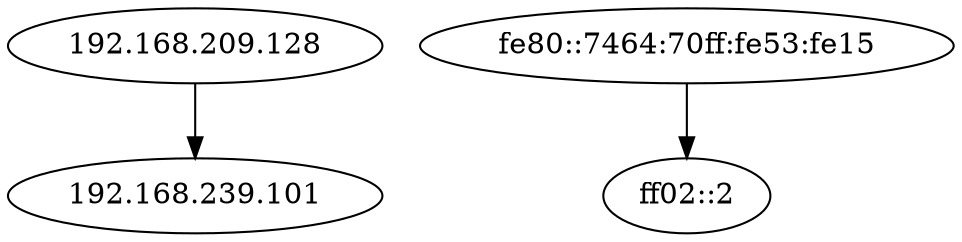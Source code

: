 digraph NWTraffic_update {
    "192.168.209.128" [degree = 2129, in_degree = 0, out_degree = 2129, activity_score = 1.00, total_connections = 2129];
    "192.168.239.101" [degree = 2129, in_degree = 2129, out_degree = 0, activity_score = 1.00, total_connections = 2129];
    "192.168.209.128" -> "192.168.239.101" [protocol_UNKNOWN = 0.00,protocol_TCP = 1.00,protocol_UDP = 0.00,protocol_ICMP = 0.00,timestamp_sin = -0.54,timestamp_cos = -0.84,src_port_type = 0.50,dst_port_type = 0.00,conn_state_successful = 1.00,conn_state_rejected_reset = 0.00,conn_state_partial = 0.00,conn_state_suspicious = 0.00,conn_state_other = 0.00,local_orig = 1.00,local_resp = 1.00,history_length = 0.50,orig_bytes = 0.00,resp_bytes = 0.00,orig_pkts = 0.12,resp_pkts = 0.08,orig_ip_bytes = 0.39,resp_ip_bytes = 0.34,service_HTTP = 0.00,service_FTP = 0.00,service_SSH = 0.00,service_DNS = 0.00,service_UNKNOWN = 1.00];
    "fe80::7464:70ff:fe53:fe15" [degree = 1, in_degree = 0, out_degree = 1, activity_score = 0.10, total_connections = 1];
    "ff02::2" [degree = 1, in_degree = 1, out_degree = 0, activity_score = 0.10, total_connections = 1];
    "fe80::7464:70ff:fe53:fe15" -> "ff02::2" [protocol_UNKNOWN = 0.00,protocol_TCP = 0.00,protocol_UDP = 0.00,protocol_ICMP = 1.00,timestamp_sin = -0.54,timestamp_cos = -0.84,src_port_type = 0.00,dst_port_type = 0.00,conn_state_successful = 0.00,conn_state_rejected_reset = 0.00,conn_state_partial = 0.00,conn_state_suspicious = 0.00,conn_state_other = 1.00,local_orig = 1.00,local_resp = 0.00,history_length = 0.10,orig_bytes = 0.25,resp_bytes = 0.00,orig_pkts = 0.12,resp_pkts = 0.00,orig_ip_bytes = 0.39,resp_ip_bytes = 0.00,service_HTTP = 0.00,service_FTP = 0.00,service_SSH = 0.00,service_DNS = 0.00,service_UNKNOWN = 1.00];
}
